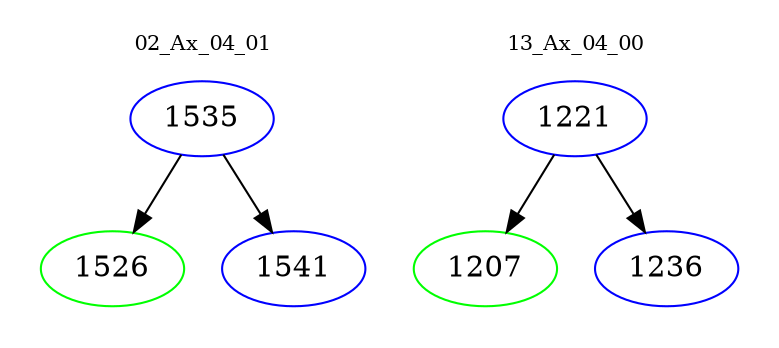digraph{
subgraph cluster_0 {
color = white
label = "02_Ax_04_01";
fontsize=10;
T0_1535 [label="1535", color="blue"]
T0_1535 -> T0_1526 [color="black"]
T0_1526 [label="1526", color="green"]
T0_1535 -> T0_1541 [color="black"]
T0_1541 [label="1541", color="blue"]
}
subgraph cluster_1 {
color = white
label = "13_Ax_04_00";
fontsize=10;
T1_1221 [label="1221", color="blue"]
T1_1221 -> T1_1207 [color="black"]
T1_1207 [label="1207", color="green"]
T1_1221 -> T1_1236 [color="black"]
T1_1236 [label="1236", color="blue"]
}
}
